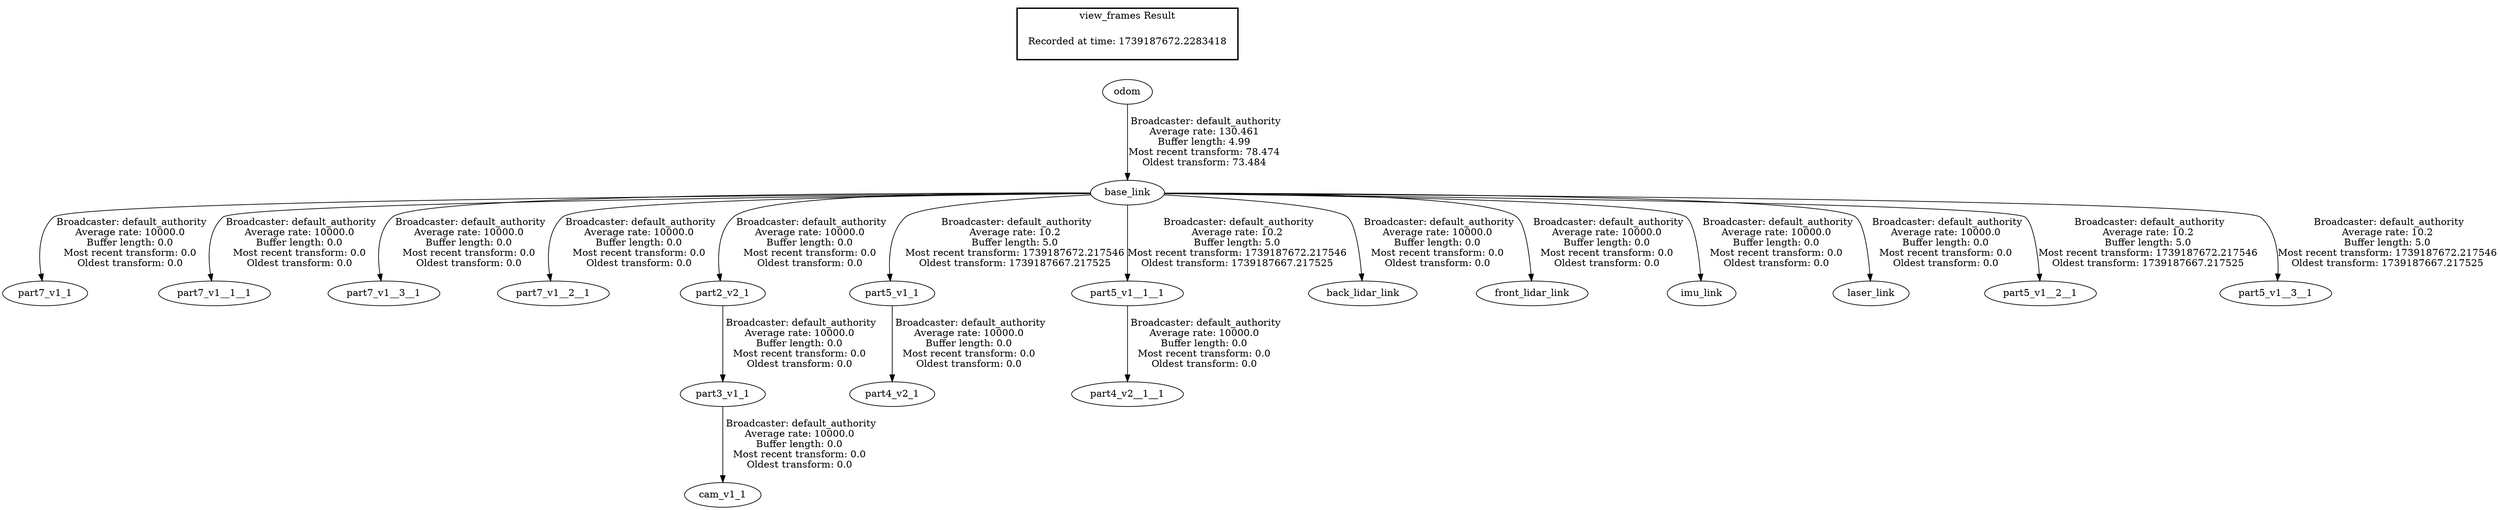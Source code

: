 digraph G {
"odom" -> "base_link"[label=" Broadcaster: default_authority\nAverage rate: 130.461\nBuffer length: 4.99\nMost recent transform: 78.474\nOldest transform: 73.484\n"];
"base_link" -> "part7_v1_1"[label=" Broadcaster: default_authority\nAverage rate: 10000.0\nBuffer length: 0.0\nMost recent transform: 0.0\nOldest transform: 0.0\n"];
"base_link" -> "part7_v1__1__1"[label=" Broadcaster: default_authority\nAverage rate: 10000.0\nBuffer length: 0.0\nMost recent transform: 0.0\nOldest transform: 0.0\n"];
"base_link" -> "part7_v1__3__1"[label=" Broadcaster: default_authority\nAverage rate: 10000.0\nBuffer length: 0.0\nMost recent transform: 0.0\nOldest transform: 0.0\n"];
"base_link" -> "part7_v1__2__1"[label=" Broadcaster: default_authority\nAverage rate: 10000.0\nBuffer length: 0.0\nMost recent transform: 0.0\nOldest transform: 0.0\n"];
"part2_v2_1" -> "part3_v1_1"[label=" Broadcaster: default_authority\nAverage rate: 10000.0\nBuffer length: 0.0\nMost recent transform: 0.0\nOldest transform: 0.0\n"];
"base_link" -> "part2_v2_1"[label=" Broadcaster: default_authority\nAverage rate: 10000.0\nBuffer length: 0.0\nMost recent transform: 0.0\nOldest transform: 0.0\n"];
"part5_v1_1" -> "part4_v2_1"[label=" Broadcaster: default_authority\nAverage rate: 10000.0\nBuffer length: 0.0\nMost recent transform: 0.0\nOldest transform: 0.0\n"];
"base_link" -> "part5_v1_1"[label=" Broadcaster: default_authority\nAverage rate: 10.2\nBuffer length: 5.0\nMost recent transform: 1739187672.217546\nOldest transform: 1739187667.217525\n"];
"part5_v1__1__1" -> "part4_v2__1__1"[label=" Broadcaster: default_authority\nAverage rate: 10000.0\nBuffer length: 0.0\nMost recent transform: 0.0\nOldest transform: 0.0\n"];
"base_link" -> "part5_v1__1__1"[label=" Broadcaster: default_authority\nAverage rate: 10.2\nBuffer length: 5.0\nMost recent transform: 1739187672.217546\nOldest transform: 1739187667.217525\n"];
"part3_v1_1" -> "cam_v1_1"[label=" Broadcaster: default_authority\nAverage rate: 10000.0\nBuffer length: 0.0\nMost recent transform: 0.0\nOldest transform: 0.0\n"];
"base_link" -> "back_lidar_link"[label=" Broadcaster: default_authority\nAverage rate: 10000.0\nBuffer length: 0.0\nMost recent transform: 0.0\nOldest transform: 0.0\n"];
"base_link" -> "front_lidar_link"[label=" Broadcaster: default_authority\nAverage rate: 10000.0\nBuffer length: 0.0\nMost recent transform: 0.0\nOldest transform: 0.0\n"];
"base_link" -> "imu_link"[label=" Broadcaster: default_authority\nAverage rate: 10000.0\nBuffer length: 0.0\nMost recent transform: 0.0\nOldest transform: 0.0\n"];
"base_link" -> "laser_link"[label=" Broadcaster: default_authority\nAverage rate: 10000.0\nBuffer length: 0.0\nMost recent transform: 0.0\nOldest transform: 0.0\n"];
"base_link" -> "part5_v1__2__1"[label=" Broadcaster: default_authority\nAverage rate: 10.2\nBuffer length: 5.0\nMost recent transform: 1739187672.217546\nOldest transform: 1739187667.217525\n"];
"base_link" -> "part5_v1__3__1"[label=" Broadcaster: default_authority\nAverage rate: 10.2\nBuffer length: 5.0\nMost recent transform: 1739187672.217546\nOldest transform: 1739187667.217525\n"];
edge [style=invis];
 subgraph cluster_legend { style=bold; color=black; label ="view_frames Result";
"Recorded at time: 1739187672.2283418"[ shape=plaintext ] ;
}->"odom";
}